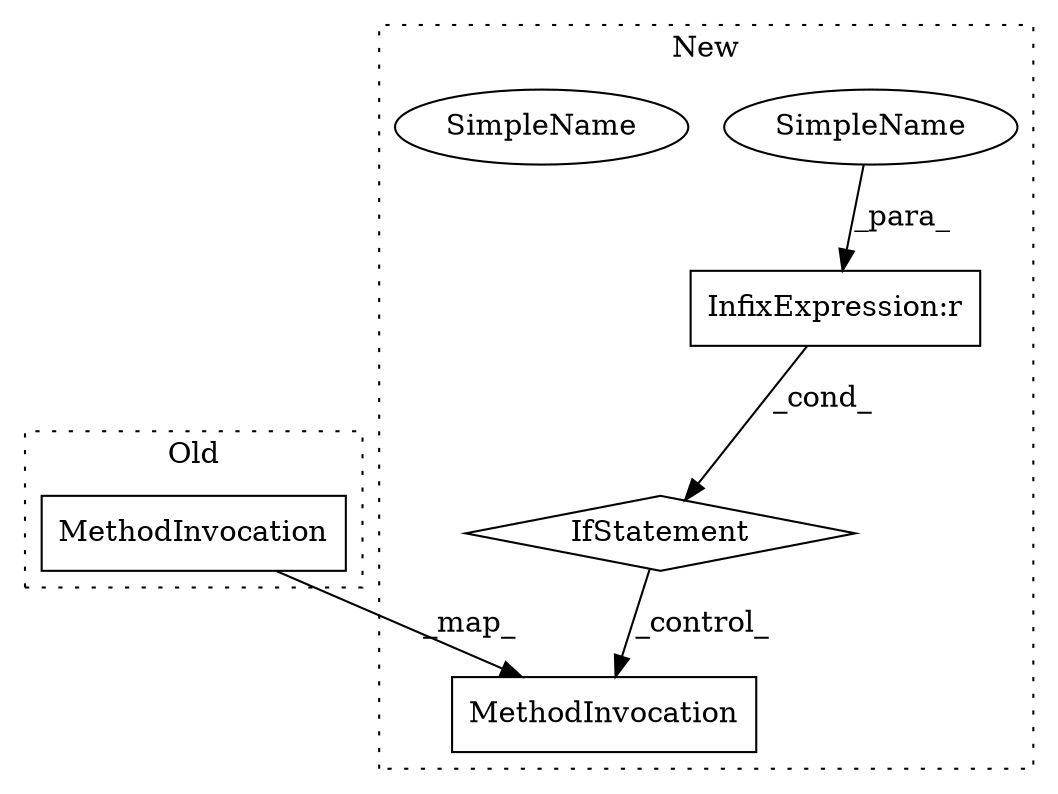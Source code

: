 digraph G {
subgraph cluster0 {
2 [label="MethodInvocation" a="32" s="3561,3585" l="7,1" shape="box"];
label = "Old";
style="dotted";
}
subgraph cluster1 {
1 [label="IfStatement" a="25" s="3488,3506" l="4,15" shape="diamond"];
3 [label="MethodInvocation" a="32" s="3756,3790" l="7,1" shape="box"];
4 [label="SimpleName" a="42" s="3492" l="6" shape="ellipse"];
5 [label="SimpleName" a="42" s="3492" l="6" shape="ellipse"];
6 [label="InfixExpression:r" a="27" s="3498" l="4" shape="box"];
label = "New";
style="dotted";
}
1 -> 3 [label="_control_"];
2 -> 3 [label="_map_"];
4 -> 6 [label="_para_"];
6 -> 1 [label="_cond_"];
}